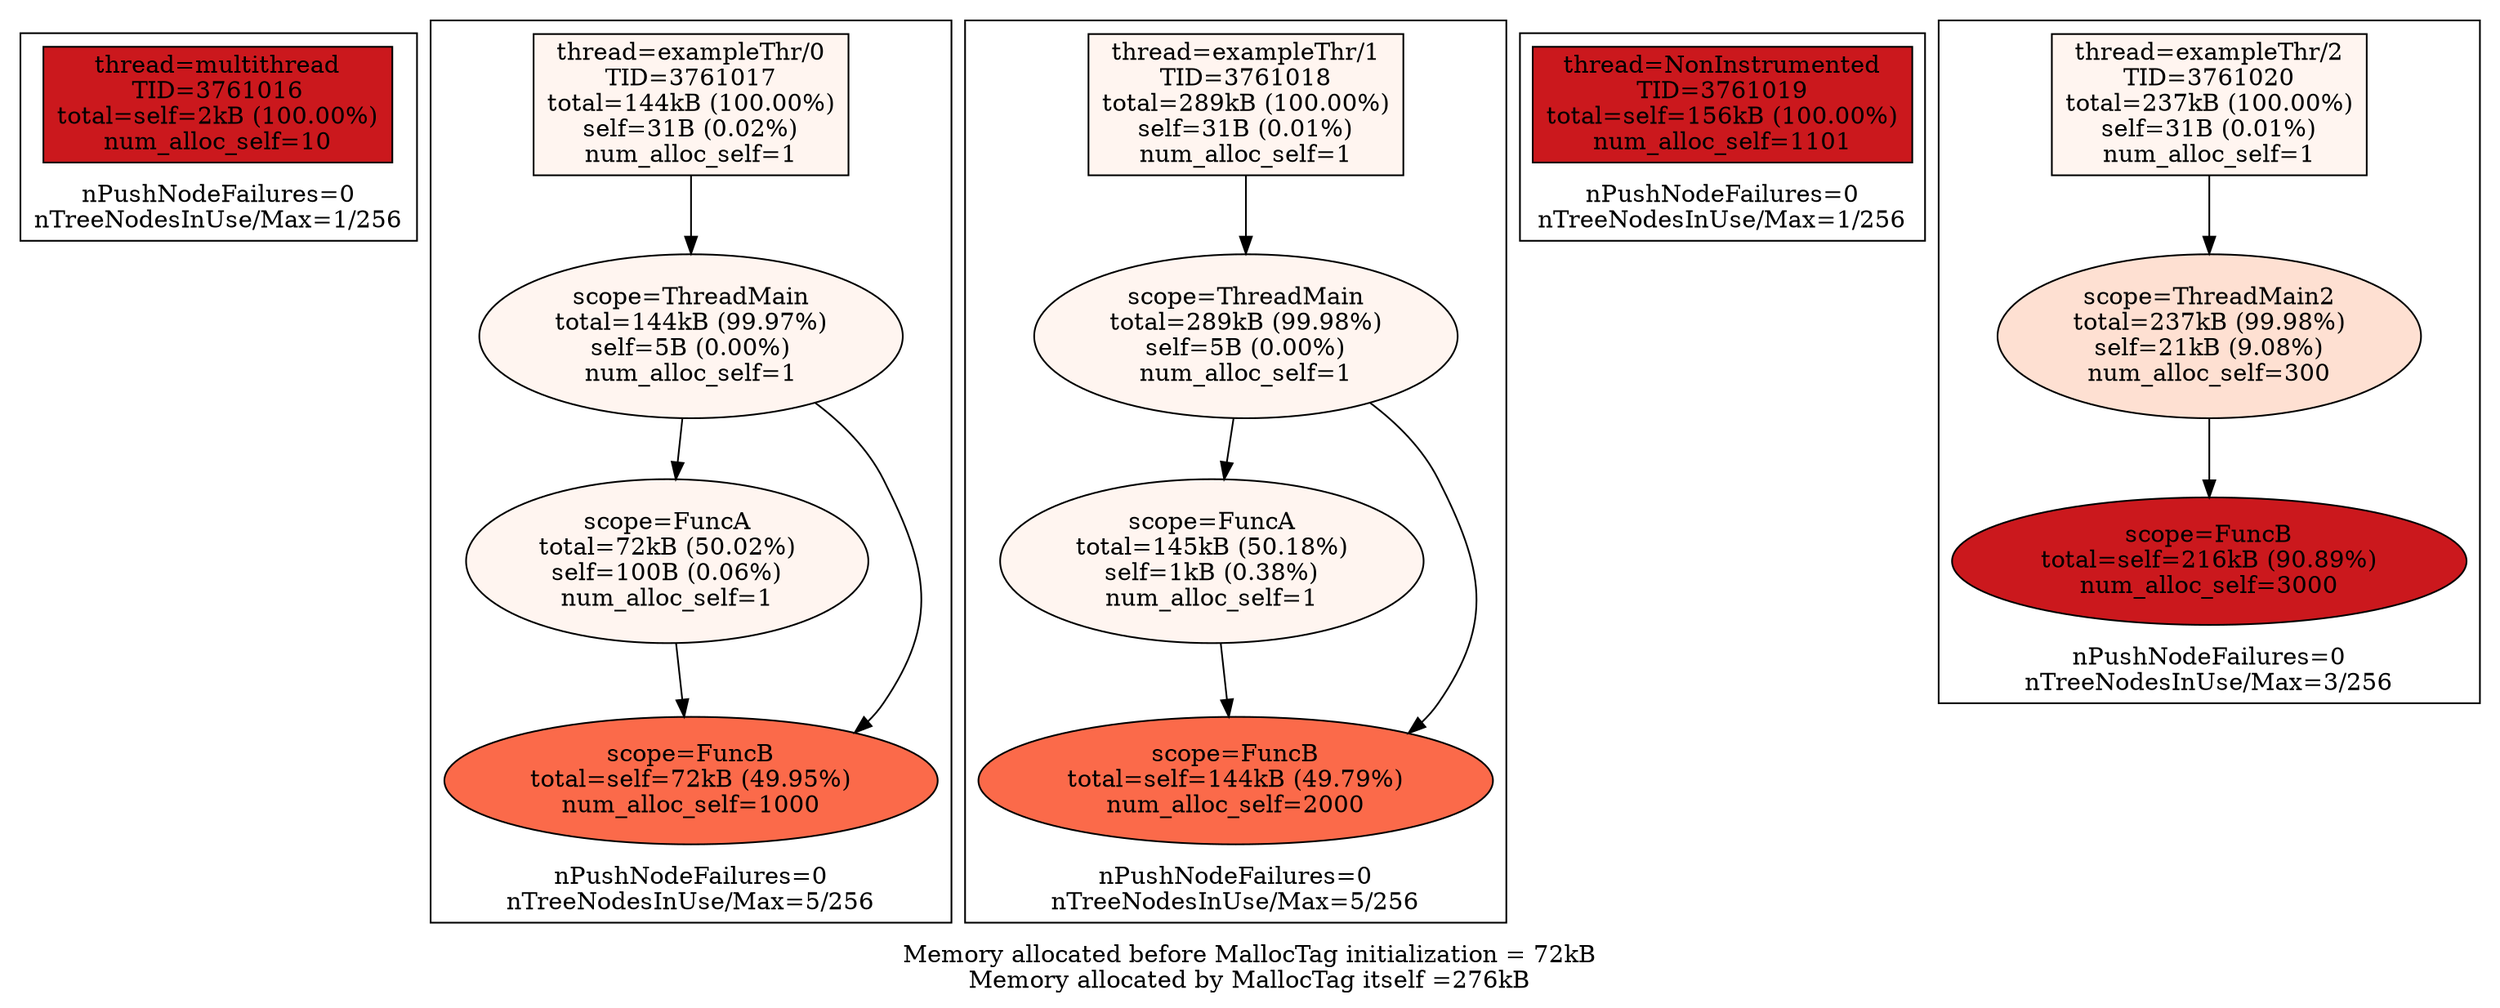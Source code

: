 digraph MallocTree {
node [colorscheme=reds9 style=filled]
labelloc="b"
label="Memory allocated before MallocTag initialization = 72kB\nMemory allocated by MallocTag itself =276kB\n"
subgraph cluster_TID3761016 {
node [colorscheme=reds9 style=filled]
labelloc="b"
label="nPushNodeFailures=0\nnTreeNodesInUse/Max=1/256\n"
"3761016_multithread" [label="thread=multithread\nTID=3761016\ntotal=self=2kB (100.00%)\nnum_alloc_self=10" shape=box fillcolor=7]
}

subgraph cluster_TID3761017 {
node [colorscheme=reds9 style=filled]
labelloc="b"
label="nPushNodeFailures=0\nnTreeNodesInUse/Max=5/256\n"
"3761017_exampleThr/0" [label="thread=exampleThr/0\nTID=3761017\ntotal=144kB (100.00%)\nself=31B (0.02%)\nnum_alloc_self=1" shape=box fillcolor=1]
"3761017_exampleThr/0" -> "3761017_ThreadMain"
"3761017_ThreadMain" [label="scope=ThreadMain\ntotal=144kB (99.97%)\nself=5B (0.00%)\nnum_alloc_self=1" fillcolor=1]
"3761017_ThreadMain" -> "3761017_FuncA"
"3761017_ThreadMain" -> "3761017_FuncB"
"3761017_FuncA" [label="scope=FuncA\ntotal=72kB (50.02%)\nself=100B (0.06%)\nnum_alloc_self=1" fillcolor=1]
"3761017_FuncA" -> "3761017_FuncB"
"3761017_FuncB" [label="scope=FuncB\ntotal=self=72kB (49.95%)\nnum_alloc_self=1000" fillcolor=5]
"3761017_FuncB" [label="scope=FuncB\ntotal=self=72kB (49.95%)\nnum_alloc_self=1000" fillcolor=5]
}

subgraph cluster_TID3761018 {
node [colorscheme=reds9 style=filled]
labelloc="b"
label="nPushNodeFailures=0\nnTreeNodesInUse/Max=5/256\n"
"3761018_exampleThr/1" [label="thread=exampleThr/1\nTID=3761018\ntotal=289kB (100.00%)\nself=31B (0.01%)\nnum_alloc_self=1" shape=box fillcolor=1]
"3761018_exampleThr/1" -> "3761018_ThreadMain"
"3761018_ThreadMain" [label="scope=ThreadMain\ntotal=289kB (99.98%)\nself=5B (0.00%)\nnum_alloc_self=1" fillcolor=1]
"3761018_ThreadMain" -> "3761018_FuncA"
"3761018_ThreadMain" -> "3761018_FuncB"
"3761018_FuncA" [label="scope=FuncA\ntotal=145kB (50.18%)\nself=1kB (0.38%)\nnum_alloc_self=1" fillcolor=1]
"3761018_FuncA" -> "3761018_FuncB"
"3761018_FuncB" [label="scope=FuncB\ntotal=self=144kB (49.79%)\nnum_alloc_self=2000" fillcolor=5]
"3761018_FuncB" [label="scope=FuncB\ntotal=self=144kB (49.79%)\nnum_alloc_self=2000" fillcolor=5]
}

subgraph cluster_TID3761019 {
node [colorscheme=reds9 style=filled]
labelloc="b"
label="nPushNodeFailures=0\nnTreeNodesInUse/Max=1/256\n"
"3761019_NonInstrumented" [label="thread=NonInstrumented\nTID=3761019\ntotal=self=156kB (100.00%)\nnum_alloc_self=1101" shape=box fillcolor=7]
}

subgraph cluster_TID3761020 {
node [colorscheme=reds9 style=filled]
labelloc="b"
label="nPushNodeFailures=0\nnTreeNodesInUse/Max=3/256\n"
"3761020_exampleThr/2" [label="thread=exampleThr/2\nTID=3761020\ntotal=237kB (100.00%)\nself=31B (0.01%)\nnum_alloc_self=1" shape=box fillcolor=1]
"3761020_exampleThr/2" -> "3761020_ThreadMain2"
"3761020_ThreadMain2" [label="scope=ThreadMain2\ntotal=237kB (99.98%)\nself=21kB (9.08%)\nnum_alloc_self=300" fillcolor=2]
"3761020_ThreadMain2" -> "3761020_FuncB"
"3761020_FuncB" [label="scope=FuncB\ntotal=self=216kB (90.89%)\nnum_alloc_self=3000" fillcolor=7]
}

}

